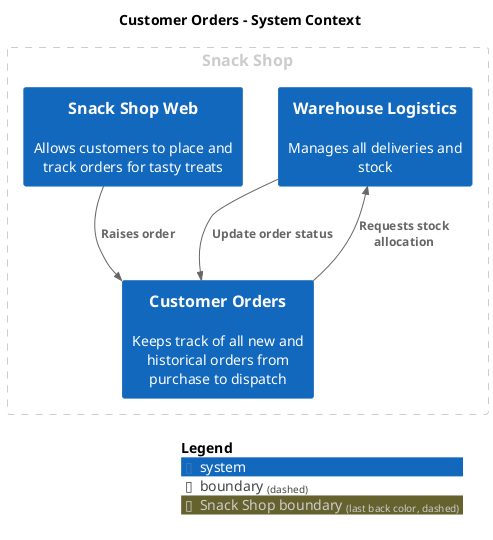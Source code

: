 @startuml
set separator none
title Customer Orders - System Context

top to bottom direction

!include <C4/C4>
!include <C4/C4_Context>

AddBoundaryTag("Snack Shop", $borderColor="#cccccc", $fontColor="#cccccc", $borderStyle="dashed")
Boundary(group_1, "Snack Shop", $tags="Snack Shop") {
  System(WarehouseLogistics, "Warehouse Logistics", $descr="Manages all deliveries and stock", $tags="", $link="")
  System(SnackShopWeb, "Snack Shop Web", $descr="Allows customers to place and track orders for tasty treats", $tags="", $link="")
  System(CustomerOrders, "Customer Orders", $descr="Keeps track of all new and historical orders from purchase to dispatch", $tags="", $link="")
}


Rel(SnackShopWeb, CustomerOrders, "Raises order", $techn="", $tags="", $link="")
Rel(CustomerOrders, WarehouseLogistics, "Requests stock allocation", $techn="", $tags="", $link="")
Rel(WarehouseLogistics, CustomerOrders, "Update order status", $techn="", $tags="", $link="")

SHOW_LEGEND(true)
@enduml